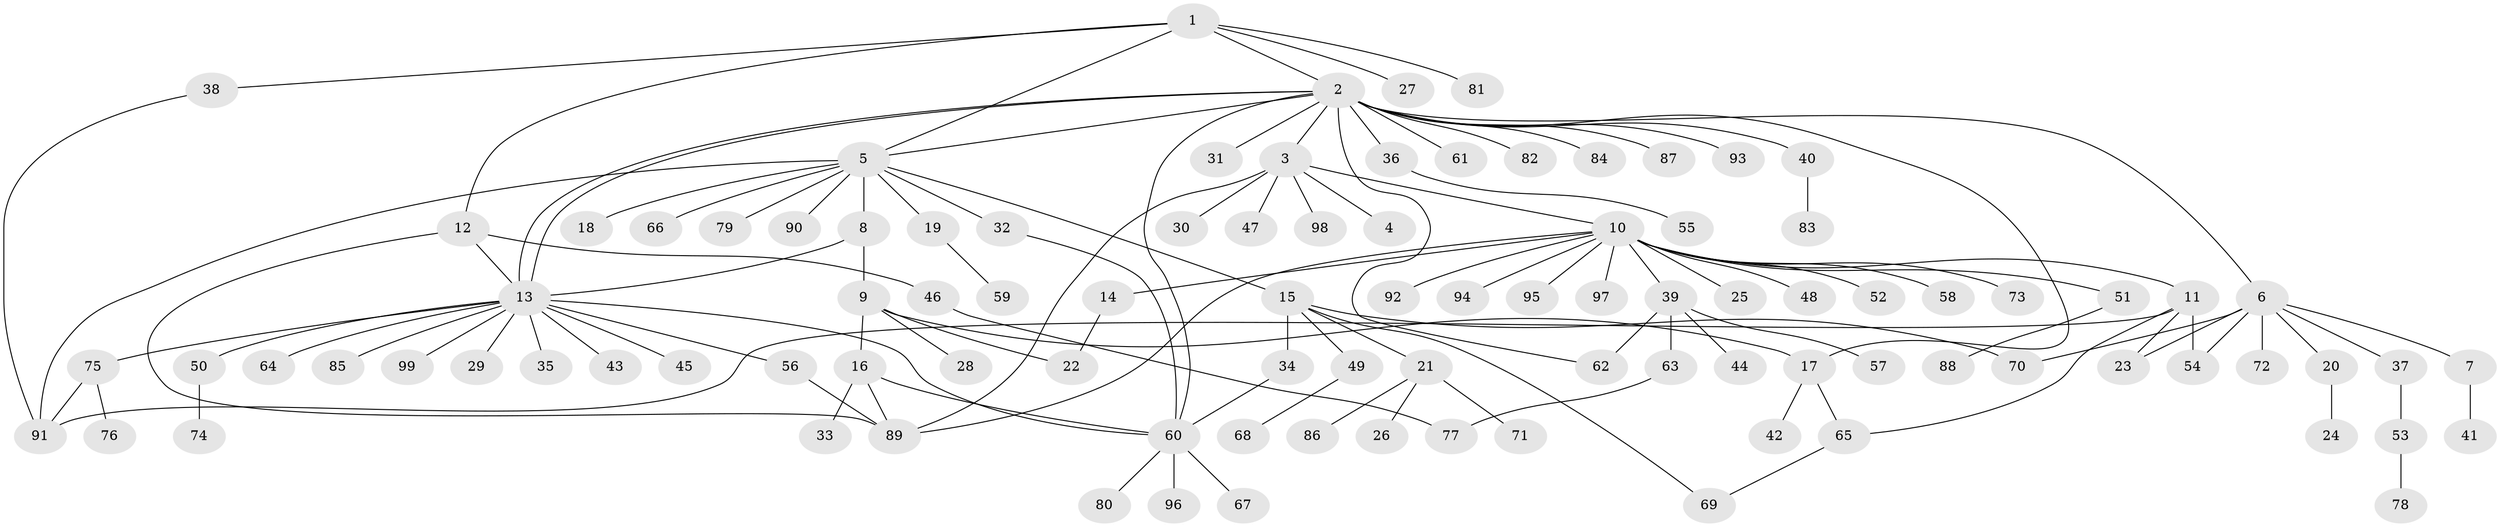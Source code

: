 // coarse degree distribution, {10: 0.03333333333333333, 9: 0.03333333333333333, 3: 0.2, 5: 0.1, 1: 0.3333333333333333, 4: 0.13333333333333333, 6: 0.06666666666666667, 2: 0.1}
// Generated by graph-tools (version 1.1) at 2025/50/03/04/25 22:50:36]
// undirected, 99 vertices, 122 edges
graph export_dot {
  node [color=gray90,style=filled];
  1;
  2;
  3;
  4;
  5;
  6;
  7;
  8;
  9;
  10;
  11;
  12;
  13;
  14;
  15;
  16;
  17;
  18;
  19;
  20;
  21;
  22;
  23;
  24;
  25;
  26;
  27;
  28;
  29;
  30;
  31;
  32;
  33;
  34;
  35;
  36;
  37;
  38;
  39;
  40;
  41;
  42;
  43;
  44;
  45;
  46;
  47;
  48;
  49;
  50;
  51;
  52;
  53;
  54;
  55;
  56;
  57;
  58;
  59;
  60;
  61;
  62;
  63;
  64;
  65;
  66;
  67;
  68;
  69;
  70;
  71;
  72;
  73;
  74;
  75;
  76;
  77;
  78;
  79;
  80;
  81;
  82;
  83;
  84;
  85;
  86;
  87;
  88;
  89;
  90;
  91;
  92;
  93;
  94;
  95;
  96;
  97;
  98;
  99;
  1 -- 2;
  1 -- 5;
  1 -- 12;
  1 -- 27;
  1 -- 38;
  1 -- 81;
  2 -- 3;
  2 -- 5;
  2 -- 6;
  2 -- 13;
  2 -- 13;
  2 -- 17;
  2 -- 31;
  2 -- 36;
  2 -- 40;
  2 -- 60;
  2 -- 61;
  2 -- 62;
  2 -- 82;
  2 -- 84;
  2 -- 87;
  2 -- 93;
  3 -- 4;
  3 -- 10;
  3 -- 30;
  3 -- 47;
  3 -- 89;
  3 -- 98;
  5 -- 8;
  5 -- 15;
  5 -- 18;
  5 -- 19;
  5 -- 32;
  5 -- 66;
  5 -- 79;
  5 -- 90;
  5 -- 91;
  6 -- 7;
  6 -- 20;
  6 -- 23;
  6 -- 37;
  6 -- 54;
  6 -- 70;
  6 -- 72;
  7 -- 41;
  8 -- 9;
  8 -- 13;
  9 -- 16;
  9 -- 17;
  9 -- 22;
  9 -- 28;
  10 -- 11;
  10 -- 14;
  10 -- 25;
  10 -- 39;
  10 -- 48;
  10 -- 51;
  10 -- 52;
  10 -- 58;
  10 -- 73;
  10 -- 89;
  10 -- 92;
  10 -- 94;
  10 -- 95;
  10 -- 97;
  11 -- 23;
  11 -- 54;
  11 -- 65;
  11 -- 91;
  12 -- 13;
  12 -- 46;
  12 -- 89;
  13 -- 29;
  13 -- 35;
  13 -- 43;
  13 -- 45;
  13 -- 50;
  13 -- 56;
  13 -- 60;
  13 -- 64;
  13 -- 75;
  13 -- 85;
  13 -- 99;
  14 -- 22;
  15 -- 21;
  15 -- 34;
  15 -- 49;
  15 -- 69;
  15 -- 70;
  16 -- 33;
  16 -- 60;
  16 -- 89;
  17 -- 42;
  17 -- 65;
  19 -- 59;
  20 -- 24;
  21 -- 26;
  21 -- 71;
  21 -- 86;
  32 -- 60;
  34 -- 60;
  36 -- 55;
  37 -- 53;
  38 -- 91;
  39 -- 44;
  39 -- 57;
  39 -- 62;
  39 -- 63;
  40 -- 83;
  46 -- 77;
  49 -- 68;
  50 -- 74;
  51 -- 88;
  53 -- 78;
  56 -- 89;
  60 -- 67;
  60 -- 80;
  60 -- 96;
  63 -- 77;
  65 -- 69;
  75 -- 76;
  75 -- 91;
}
